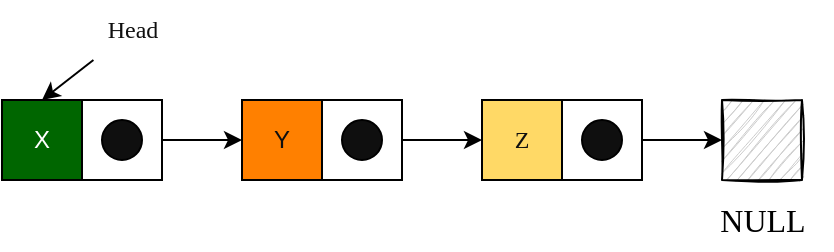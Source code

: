 <mxfile version="20.3.0" type="device" pages="3"><diagram id="4KboEWOTs_awrMgVu3Fl" name="图1-1"><mxGraphModel dx="1422" dy="865" grid="1" gridSize="10" guides="1" tooltips="1" connect="1" arrows="1" fold="1" page="1" pageScale="1" pageWidth="827" pageHeight="1169" math="0" shadow="0"><root><mxCell id="0"/><mxCell id="1" parent="0"/><mxCell id="nIuoQWpzHAzDXZBzwumh-2" value="X" style="whiteSpace=wrap;html=1;aspect=fixed;fillColor=#006600;fontColor=#FFFFFF;" vertex="1" parent="1"><mxGeometry x="200" y="240" width="40" height="40" as="geometry"/></mxCell><mxCell id="nIuoQWpzHAzDXZBzwumh-8" style="edgeStyle=orthogonalEdgeStyle;orthogonalLoop=1;jettySize=auto;html=1;exitX=1;exitY=0.5;exitDx=0;exitDy=0;fontFamily=Comic Sans MS;fontColor=#0F0F0F;entryX=0;entryY=0.5;entryDx=0;entryDy=0;rounded=0;" edge="1" parent="1" source="nIuoQWpzHAzDXZBzwumh-4" target="nIuoQWpzHAzDXZBzwumh-10"><mxGeometry relative="1" as="geometry"><mxPoint x="320" y="260" as="targetPoint"/></mxGeometry></mxCell><mxCell id="nIuoQWpzHAzDXZBzwumh-4" value="" style="whiteSpace=wrap;html=1;aspect=fixed;" vertex="1" parent="1"><mxGeometry x="240" y="240" width="40" height="40" as="geometry"/></mxCell><mxCell id="nIuoQWpzHAzDXZBzwumh-5" value="" style="ellipse;whiteSpace=wrap;html=1;aspect=fixed;fillColor=#0F0F0F;" vertex="1" parent="1"><mxGeometry x="250" y="250" width="20" height="20" as="geometry"/></mxCell><mxCell id="nIuoQWpzHAzDXZBzwumh-6" value="&lt;font color=&quot;#0f0f0f&quot;&gt;Head&lt;/font&gt;" style="text;html=1;resizable=0;autosize=1;align=center;verticalAlign=middle;points=[];fillColor=none;strokeColor=none;fontColor=#FFFFFF;fontFamily=Comic Sans MS;" vertex="1" parent="1"><mxGeometry x="240" y="190" width="50" height="30" as="geometry"/></mxCell><mxCell id="nIuoQWpzHAzDXZBzwumh-7" value="" style="endArrow=classic;html=1;fontFamily=Comic Sans MS;fontColor=#0F0F0F;entryX=0.5;entryY=0;entryDx=0;entryDy=0;rounded=0;" edge="1" parent="1" source="nIuoQWpzHAzDXZBzwumh-6" target="nIuoQWpzHAzDXZBzwumh-2"><mxGeometry width="50" height="50" relative="1" as="geometry"><mxPoint x="390" y="470" as="sourcePoint"/><mxPoint x="440" y="420" as="targetPoint"/></mxGeometry></mxCell><mxCell id="nIuoQWpzHAzDXZBzwumh-10" value="Y" style="whiteSpace=wrap;html=1;fontFamily=Helvetica;fontColor=#0F0F0F;fillColor=#FF8000;" vertex="1" parent="1"><mxGeometry x="320" y="240" width="40" height="40" as="geometry"/></mxCell><mxCell id="nIuoQWpzHAzDXZBzwumh-12" value="" style="whiteSpace=wrap;html=1;aspect=fixed;" vertex="1" parent="1"><mxGeometry x="360" y="240" width="40" height="40" as="geometry"/></mxCell><mxCell id="nIuoQWpzHAzDXZBzwumh-13" value="" style="ellipse;whiteSpace=wrap;html=1;aspect=fixed;fillColor=#0F0F0F;" vertex="1" parent="1"><mxGeometry x="370" y="250" width="20" height="20" as="geometry"/></mxCell><mxCell id="nIuoQWpzHAzDXZBzwumh-14" style="edgeStyle=orthogonalEdgeStyle;orthogonalLoop=1;jettySize=auto;html=1;exitX=1;exitY=0.5;exitDx=0;exitDy=0;fontFamily=Comic Sans MS;fontColor=#0F0F0F;entryX=0;entryY=0.5;entryDx=0;entryDy=0;rounded=0;" edge="1" parent="1" target="nIuoQWpzHAzDXZBzwumh-15" source="nIuoQWpzHAzDXZBzwumh-12"><mxGeometry relative="1" as="geometry"><mxPoint x="460" y="260" as="targetPoint"/><mxPoint x="420" y="260" as="sourcePoint"/></mxGeometry></mxCell><mxCell id="nIuoQWpzHAzDXZBzwumh-15" value="Z" style="whiteSpace=wrap;html=1;fontFamily=Comic Sans MS;fontColor=#0F0F0F;fillColor=#FFD966;" vertex="1" parent="1"><mxGeometry x="440" y="240" width="40" height="40" as="geometry"/></mxCell><mxCell id="nIuoQWpzHAzDXZBzwumh-19" style="edgeStyle=orthogonalEdgeStyle;orthogonalLoop=1;jettySize=auto;html=1;fontFamily=Comic Sans MS;fontColor=#0F0F0F;entryX=0;entryY=0.5;entryDx=0;entryDy=0;rounded=0;" edge="1" parent="1" source="nIuoQWpzHAzDXZBzwumh-16" target="nIuoQWpzHAzDXZBzwumh-18"><mxGeometry relative="1" as="geometry"><mxPoint x="530" y="260" as="targetPoint"/></mxGeometry></mxCell><mxCell id="nIuoQWpzHAzDXZBzwumh-16" value="" style="whiteSpace=wrap;html=1;aspect=fixed;" vertex="1" parent="1"><mxGeometry x="480" y="240" width="40" height="40" as="geometry"/></mxCell><mxCell id="nIuoQWpzHAzDXZBzwumh-17" value="" style="ellipse;whiteSpace=wrap;html=1;aspect=fixed;fillColor=#0F0F0F;" vertex="1" parent="1"><mxGeometry x="490" y="250" width="20" height="20" as="geometry"/></mxCell><mxCell id="nIuoQWpzHAzDXZBzwumh-18" value="" style="whiteSpace=wrap;html=1;aspect=fixed;fontFamily=Comic Sans MS;fontColor=#0F0F0F;fillColor=#CCCCCC;sketch=1;" vertex="1" parent="1"><mxGeometry x="560" y="240" width="40" height="40" as="geometry"/></mxCell><mxCell id="J7r2NbQFgBOvvBh9iSId-1" value="NULL" style="text;html=1;align=center;verticalAlign=middle;resizable=0;points=[];autosize=1;strokeColor=none;fillColor=none;fontSize=16;fontColor=#000000;fontFamily=Comic Sans MS;" vertex="1" parent="1"><mxGeometry x="545" y="285" width="70" height="30" as="geometry"/></mxCell></root></mxGraphModel></diagram><diagram id="J98r-M_cpEj7ortic-cn" name="第 2 页"><mxGraphModel dx="1185" dy="721" grid="1" gridSize="10" guides="1" tooltips="1" connect="1" arrows="1" fold="1" page="1" pageScale="1" pageWidth="827" pageHeight="1169" math="0" shadow="0"><root><mxCell id="0"/><mxCell id="1" parent="0"/><mxCell id="L_1ZS5rLow6wpcy45Yxe-3" value="&lt;font color=&quot;#ffffff&quot;&gt;X&lt;/font&gt;" style="whiteSpace=wrap;html=1;aspect=fixed;fontSize=16;fillColor=#006600;" vertex="1" parent="1"><mxGeometry x="120" y="80" width="40" height="40" as="geometry"/></mxCell><mxCell id="L_1ZS5rLow6wpcy45Yxe-22" style="edgeStyle=orthogonalEdgeStyle;curved=1;rounded=0;orthogonalLoop=1;jettySize=auto;html=1;entryX=0;entryY=0.5;entryDx=0;entryDy=0;fontSize=12;endArrow=block;endFill=1;" edge="1" parent="1" source="L_1ZS5rLow6wpcy45Yxe-5" target="L_1ZS5rLow6wpcy45Yxe-15"><mxGeometry relative="1" as="geometry"/></mxCell><mxCell id="L_1ZS5rLow6wpcy45Yxe-5" value="" style="rounded=0;whiteSpace=wrap;html=1;fontSize=16;direction=south;" vertex="1" parent="1"><mxGeometry x="160" y="80" width="20" height="40" as="geometry"/></mxCell><mxCell id="L_1ZS5rLow6wpcy45Yxe-7" value="" style="ellipse;whiteSpace=wrap;html=1;aspect=fixed;fontSize=16;fillColor=#000000;" vertex="1" parent="1"><mxGeometry x="162.5" y="92.5" width="15" height="15" as="geometry"/></mxCell><mxCell id="L_1ZS5rLow6wpcy45Yxe-15" value="Y" style="whiteSpace=wrap;html=1;aspect=fixed;fontSize=16;fillColor=#FF8000;" vertex="1" parent="1"><mxGeometry x="230" y="80" width="40" height="40" as="geometry"/></mxCell><mxCell id="L_1ZS5rLow6wpcy45Yxe-24" style="edgeStyle=orthogonalEdgeStyle;curved=1;rounded=0;orthogonalLoop=1;jettySize=auto;html=1;entryX=0;entryY=0.5;entryDx=0;entryDy=0;fontSize=12;endArrow=block;endFill=1;" edge="1" parent="1" source="L_1ZS5rLow6wpcy45Yxe-16" target="L_1ZS5rLow6wpcy45Yxe-18"><mxGeometry relative="1" as="geometry"/></mxCell><mxCell id="L_1ZS5rLow6wpcy45Yxe-16" value="" style="rounded=0;whiteSpace=wrap;html=1;fontSize=16;direction=south;" vertex="1" parent="1"><mxGeometry x="270" y="80" width="20" height="40" as="geometry"/></mxCell><mxCell id="L_1ZS5rLow6wpcy45Yxe-17" value="" style="ellipse;whiteSpace=wrap;html=1;aspect=fixed;fontSize=16;fillColor=#000000;" vertex="1" parent="1"><mxGeometry x="272.5" y="92.5" width="15" height="15" as="geometry"/></mxCell><mxCell id="L_1ZS5rLow6wpcy45Yxe-18" value="Z" style="whiteSpace=wrap;html=1;aspect=fixed;fontSize=16;fillColor=#FFD966;" vertex="1" parent="1"><mxGeometry x="340" y="80" width="40" height="40" as="geometry"/></mxCell><mxCell id="L_1ZS5rLow6wpcy45Yxe-25" style="edgeStyle=orthogonalEdgeStyle;curved=1;rounded=0;orthogonalLoop=1;jettySize=auto;html=1;entryX=0;entryY=0.5;entryDx=0;entryDy=0;fontSize=12;endArrow=block;endFill=1;" edge="1" parent="1" source="L_1ZS5rLow6wpcy45Yxe-19" target="L_1ZS5rLow6wpcy45Yxe-21"><mxGeometry relative="1" as="geometry"/></mxCell><mxCell id="L_1ZS5rLow6wpcy45Yxe-19" value="" style="rounded=0;whiteSpace=wrap;html=1;fontSize=16;direction=south;" vertex="1" parent="1"><mxGeometry x="380" y="80" width="20" height="40" as="geometry"/></mxCell><mxCell id="L_1ZS5rLow6wpcy45Yxe-20" value="" style="ellipse;whiteSpace=wrap;html=1;aspect=fixed;fontSize=16;fillColor=#000000;" vertex="1" parent="1"><mxGeometry x="382.5" y="92.5" width="15" height="15" as="geometry"/></mxCell><mxCell id="L_1ZS5rLow6wpcy45Yxe-21" value="" style="whiteSpace=wrap;html=1;aspect=fixed;fontSize=16;sketch=1;shadow=0;glass=0;fillColor=#000000;" vertex="1" parent="1"><mxGeometry x="450" y="80" width="40" height="40" as="geometry"/></mxCell><mxCell id="L_1ZS5rLow6wpcy45Yxe-26" value="NULL" style="text;html=1;resizable=0;autosize=1;align=center;verticalAlign=middle;points=[];fillColor=none;strokeColor=none;rounded=0;shadow=0;glass=0;sketch=1;fontSize=16;fontColor=#000000;fontFamily=Comic Sans MS;" vertex="1" parent="1"><mxGeometry x="435" y="130" width="70" height="30" as="geometry"/></mxCell><mxCell id="L_1ZS5rLow6wpcy45Yxe-27" value="Head" style="text;html=1;resizable=0;autosize=1;align=center;verticalAlign=middle;points=[];fillColor=none;strokeColor=none;rounded=0;shadow=0;glass=0;sketch=1;fontSize=16;fontColor=#000000;fontFamily=Comic Sans MS;" vertex="1" parent="1"><mxGeometry x="152.5" y="15" width="60" height="30" as="geometry"/></mxCell><mxCell id="Ani7vauykyZ20kMWxg7j-1" value="" style="endArrow=classic;html=1;fontFamily=Comic Sans MS;fontSize=12;fontColor=#000000;curved=1;exitX=0.392;exitY=1.067;exitDx=0;exitDy=0;exitPerimeter=0;entryX=0.5;entryY=0;entryDx=0;entryDy=0;" edge="1" parent="1" source="L_1ZS5rLow6wpcy45Yxe-27" target="L_1ZS5rLow6wpcy45Yxe-3"><mxGeometry width="50" height="50" relative="1" as="geometry"><mxPoint x="100" y="70" as="sourcePoint"/><mxPoint x="150" y="20" as="targetPoint"/></mxGeometry></mxCell></root></mxGraphModel></diagram><diagram id="oneSlmwMSoZihMwEFshB" name="第 3 页"><mxGraphModel dx="813" dy="494" grid="1" gridSize="10" guides="1" tooltips="1" connect="1" arrows="1" fold="1" page="1" pageScale="1" pageWidth="827" pageHeight="1169" math="0" shadow="0"><root><mxCell id="0"/><mxCell id="1" parent="0"/><mxCell id="GxqQE3O89j5ObL0Guqv9-1" value="&lt;font color=&quot;#ffffff&quot;&gt;X&lt;/font&gt;" style="whiteSpace=wrap;html=1;aspect=fixed;fontSize=16;fillColor=#006600;" vertex="1" parent="1"><mxGeometry x="160" y="80" width="50" height="50" as="geometry"/></mxCell><mxCell id="GxqQE3O89j5ObL0Guqv9-3" value="" style="rounded=0;whiteSpace=wrap;html=1;fontSize=16;direction=south;" vertex="1" parent="1"><mxGeometry x="210" y="80" width="20" height="50" as="geometry"/></mxCell><mxCell id="GxqQE3O89j5ObL0Guqv9-4" value="" style="ellipse;whiteSpace=wrap;html=1;aspect=fixed;fontSize=16;fillColor=#000000;" vertex="1" parent="1"><mxGeometry x="212.5" y="92.5" width="15" height="15" as="geometry"/></mxCell><mxCell id="GxqQE3O89j5ObL0Guqv9-5" value="Y" style="whiteSpace=wrap;html=1;aspect=fixed;fontSize=16;fillColor=#FF8000;" vertex="1" parent="1"><mxGeometry x="280" y="80" width="50" height="50" as="geometry"/></mxCell><mxCell id="GxqQE3O89j5ObL0Guqv9-7" value="" style="rounded=0;whiteSpace=wrap;html=1;fontSize=16;direction=south;" vertex="1" parent="1"><mxGeometry x="330" y="80" width="20" height="50" as="geometry"/></mxCell><mxCell id="GxqQE3O89j5ObL0Guqv9-8" value="" style="ellipse;whiteSpace=wrap;html=1;aspect=fixed;fontSize=16;fillColor=#000000;" vertex="1" parent="1"><mxGeometry x="332.5" y="92.5" width="15" height="15" as="geometry"/></mxCell><mxCell id="GxqQE3O89j5ObL0Guqv9-9" value="Z" style="whiteSpace=wrap;html=1;aspect=fixed;fontSize=16;fillColor=#FFD966;" vertex="1" parent="1"><mxGeometry x="392.5" y="80" width="50" height="50" as="geometry"/></mxCell><mxCell id="GxqQE3O89j5ObL0Guqv9-11" value="" style="rounded=0;whiteSpace=wrap;html=1;fontSize=16;direction=south;" vertex="1" parent="1"><mxGeometry x="442.5" y="80" width="20" height="50" as="geometry"/></mxCell><mxCell id="GxqQE3O89j5ObL0Guqv9-12" value="" style="ellipse;whiteSpace=wrap;html=1;aspect=fixed;fontSize=16;fillColor=#000000;" vertex="1" parent="1"><mxGeometry x="445" y="92.5" width="15" height="15" as="geometry"/></mxCell><mxCell id="GxqQE3O89j5ObL0Guqv9-13" value="" style="whiteSpace=wrap;html=1;aspect=fixed;fontSize=16;sketch=1;shadow=0;glass=0;fillColor=#000000;" vertex="1" parent="1"><mxGeometry x="490" y="80" width="50" height="50" as="geometry"/></mxCell><mxCell id="GxqQE3O89j5ObL0Guqv9-14" value="NULL" style="text;html=1;resizable=0;autosize=1;align=center;verticalAlign=middle;points=[];fillColor=none;strokeColor=none;rounded=0;shadow=0;glass=0;sketch=1;fontSize=16;fontColor=#000000;fontFamily=Comic Sans MS;" vertex="1" parent="1"><mxGeometry x="480" y="130" width="70" height="30" as="geometry"/></mxCell><mxCell id="GxqQE3O89j5ObL0Guqv9-15" value="Head" style="text;html=1;resizable=0;autosize=1;align=center;verticalAlign=middle;points=[];fillColor=none;strokeColor=none;rounded=0;shadow=0;glass=0;sketch=1;fontSize=16;fontColor=#000000;fontFamily=Comic Sans MS;" vertex="1" parent="1"><mxGeometry x="180" y="10" width="60" height="30" as="geometry"/></mxCell><mxCell id="GxqQE3O89j5ObL0Guqv9-16" value="" style="endArrow=classic;html=1;fontFamily=Comic Sans MS;fontSize=12;fontColor=#000000;curved=1;exitX=0.392;exitY=1.067;exitDx=0;exitDy=0;exitPerimeter=0;entryX=0.5;entryY=0;entryDx=0;entryDy=0;" edge="1" parent="1" source="GxqQE3O89j5ObL0Guqv9-15" target="GxqQE3O89j5ObL0Guqv9-1"><mxGeometry width="50" height="50" relative="1" as="geometry"><mxPoint x="190" y="70" as="sourcePoint"/><mxPoint x="240" y="20" as="targetPoint"/></mxGeometry></mxCell><mxCell id="GxqQE3O89j5ObL0Guqv9-18" value="" style="rounded=0;whiteSpace=wrap;html=1;fontSize=16;direction=south;" vertex="1" parent="1"><mxGeometry x="140" y="80" width="20" height="50" as="geometry"/></mxCell><mxCell id="GxqQE3O89j5ObL0Guqv9-19" value="" style="ellipse;whiteSpace=wrap;html=1;aspect=fixed;fontSize=16;fillColor=#000000;" vertex="1" parent="1"><mxGeometry x="142.5" y="107.5" width="15" height="15" as="geometry"/></mxCell><mxCell id="GxqQE3O89j5ObL0Guqv9-23" value="" style="rounded=0;whiteSpace=wrap;html=1;fontSize=16;direction=south;rotation=-180;" vertex="1" parent="1"><mxGeometry x="380" y="80" width="20" height="50" as="geometry"/></mxCell><mxCell id="GxqQE3O89j5ObL0Guqv9-24" value="" style="ellipse;whiteSpace=wrap;html=1;aspect=fixed;fontSize=16;fillColor=#000000;" vertex="1" parent="1"><mxGeometry x="382.5" y="107.5" width="15" height="15" as="geometry"/></mxCell><mxCell id="GxqQE3O89j5ObL0Guqv9-37" value="" style="rounded=0;whiteSpace=wrap;html=1;fontSize=16;direction=south;rotation=-180;" vertex="1" parent="1"><mxGeometry x="260" y="80" width="20" height="50" as="geometry"/></mxCell><mxCell id="GxqQE3O89j5ObL0Guqv9-38" value="" style="ellipse;whiteSpace=wrap;html=1;aspect=fixed;fontSize=16;fillColor=#000000;" vertex="1" parent="1"><mxGeometry x="262.5" y="107.5" width="15" height="15" as="geometry"/></mxCell><mxCell id="GxqQE3O89j5ObL0Guqv9-39" value="" style="whiteSpace=wrap;html=1;aspect=fixed;fontSize=16;sketch=1;shadow=0;glass=0;fillColor=#000000;" vertex="1" parent="1"><mxGeometry x="60" y="80" width="50" height="50" as="geometry"/></mxCell><mxCell id="GxqQE3O89j5ObL0Guqv9-40" value="NULL" style="text;html=1;resizable=0;autosize=1;align=center;verticalAlign=middle;points=[];fillColor=none;strokeColor=none;rounded=0;shadow=0;glass=0;sketch=1;fontSize=16;fontColor=#000000;fontFamily=Comic Sans MS;" vertex="1" parent="1"><mxGeometry x="50" y="130" width="70" height="30" as="geometry"/></mxCell><mxCell id="GxqQE3O89j5ObL0Guqv9-42" value="" style="endArrow=classic;html=1;fontFamily=Comic Sans MS;fontSize=12;fontColor=#000000;curved=1;exitX=0.75;exitY=1;exitDx=0;exitDy=0;entryX=1;entryY=0.75;entryDx=0;entryDy=0;" edge="1" parent="1" source="GxqQE3O89j5ObL0Guqv9-18" target="GxqQE3O89j5ObL0Guqv9-39"><mxGeometry width="50" height="50" relative="1" as="geometry"><mxPoint x="240" y="50" as="sourcePoint"/><mxPoint x="290" as="targetPoint"/></mxGeometry></mxCell><mxCell id="GxqQE3O89j5ObL0Guqv9-44" value="" style="endArrow=classic;html=1;fontFamily=Comic Sans MS;fontSize=12;fontColor=#000000;curved=1;exitX=0.25;exitY=0;exitDx=0;exitDy=0;entryX=0.75;entryY=0;entryDx=0;entryDy=0;" edge="1" parent="1" source="GxqQE3O89j5ObL0Guqv9-37" target="GxqQE3O89j5ObL0Guqv9-3"><mxGeometry width="50" height="50" relative="1" as="geometry"><mxPoint x="150" y="127.5" as="sourcePoint"/><mxPoint x="120" y="127.5" as="targetPoint"/></mxGeometry></mxCell><mxCell id="GxqQE3O89j5ObL0Guqv9-47" value="" style="endArrow=classic;html=1;fontFamily=Comic Sans MS;fontSize=12;fontColor=#000000;curved=1;exitX=0.25;exitY=0;exitDx=0;exitDy=0;entryX=0.75;entryY=0;entryDx=0;entryDy=0;" edge="1" parent="1" source="GxqQE3O89j5ObL0Guqv9-23" target="GxqQE3O89j5ObL0Guqv9-7"><mxGeometry width="50" height="50" relative="1" as="geometry"><mxPoint x="270" y="127.5" as="sourcePoint"/><mxPoint x="240" y="127.5" as="targetPoint"/></mxGeometry></mxCell><mxCell id="GxqQE3O89j5ObL0Guqv9-48" value="" style="endArrow=classic;html=1;fontFamily=Comic Sans MS;fontSize=12;fontColor=#000000;curved=1;exitX=0.25;exitY=0;exitDx=0;exitDy=0;entryX=0.75;entryY=0;entryDx=0;entryDy=0;" edge="1" parent="1" source="GxqQE3O89j5ObL0Guqv9-3" target="GxqQE3O89j5ObL0Guqv9-37"><mxGeometry width="50" height="50" relative="1" as="geometry"><mxPoint x="330" y="100" as="sourcePoint"/><mxPoint x="380" y="50" as="targetPoint"/></mxGeometry></mxCell><mxCell id="GxqQE3O89j5ObL0Guqv9-49" value="" style="endArrow=classic;html=1;fontFamily=Comic Sans MS;fontSize=12;fontColor=#000000;curved=1;exitX=0.25;exitY=0;exitDx=0;exitDy=0;entryX=0.75;entryY=0;entryDx=0;entryDy=0;" edge="1" parent="1" source="GxqQE3O89j5ObL0Guqv9-7" target="GxqQE3O89j5ObL0Guqv9-23"><mxGeometry width="50" height="50" relative="1" as="geometry"><mxPoint x="240" y="102.5" as="sourcePoint"/><mxPoint x="270" y="102.5" as="targetPoint"/></mxGeometry></mxCell><mxCell id="GxqQE3O89j5ObL0Guqv9-50" value="" style="endArrow=classic;html=1;fontFamily=Comic Sans MS;fontSize=12;fontColor=#000000;curved=1;exitX=0.25;exitY=0;exitDx=0;exitDy=0;entryX=0;entryY=0.25;entryDx=0;entryDy=0;" edge="1" parent="1" source="GxqQE3O89j5ObL0Guqv9-11" target="GxqQE3O89j5ObL0Guqv9-13"><mxGeometry width="50" height="50" relative="1" as="geometry"><mxPoint x="250" y="112.5" as="sourcePoint"/><mxPoint x="280" y="112.5" as="targetPoint"/></mxGeometry></mxCell></root></mxGraphModel></diagram></mxfile>